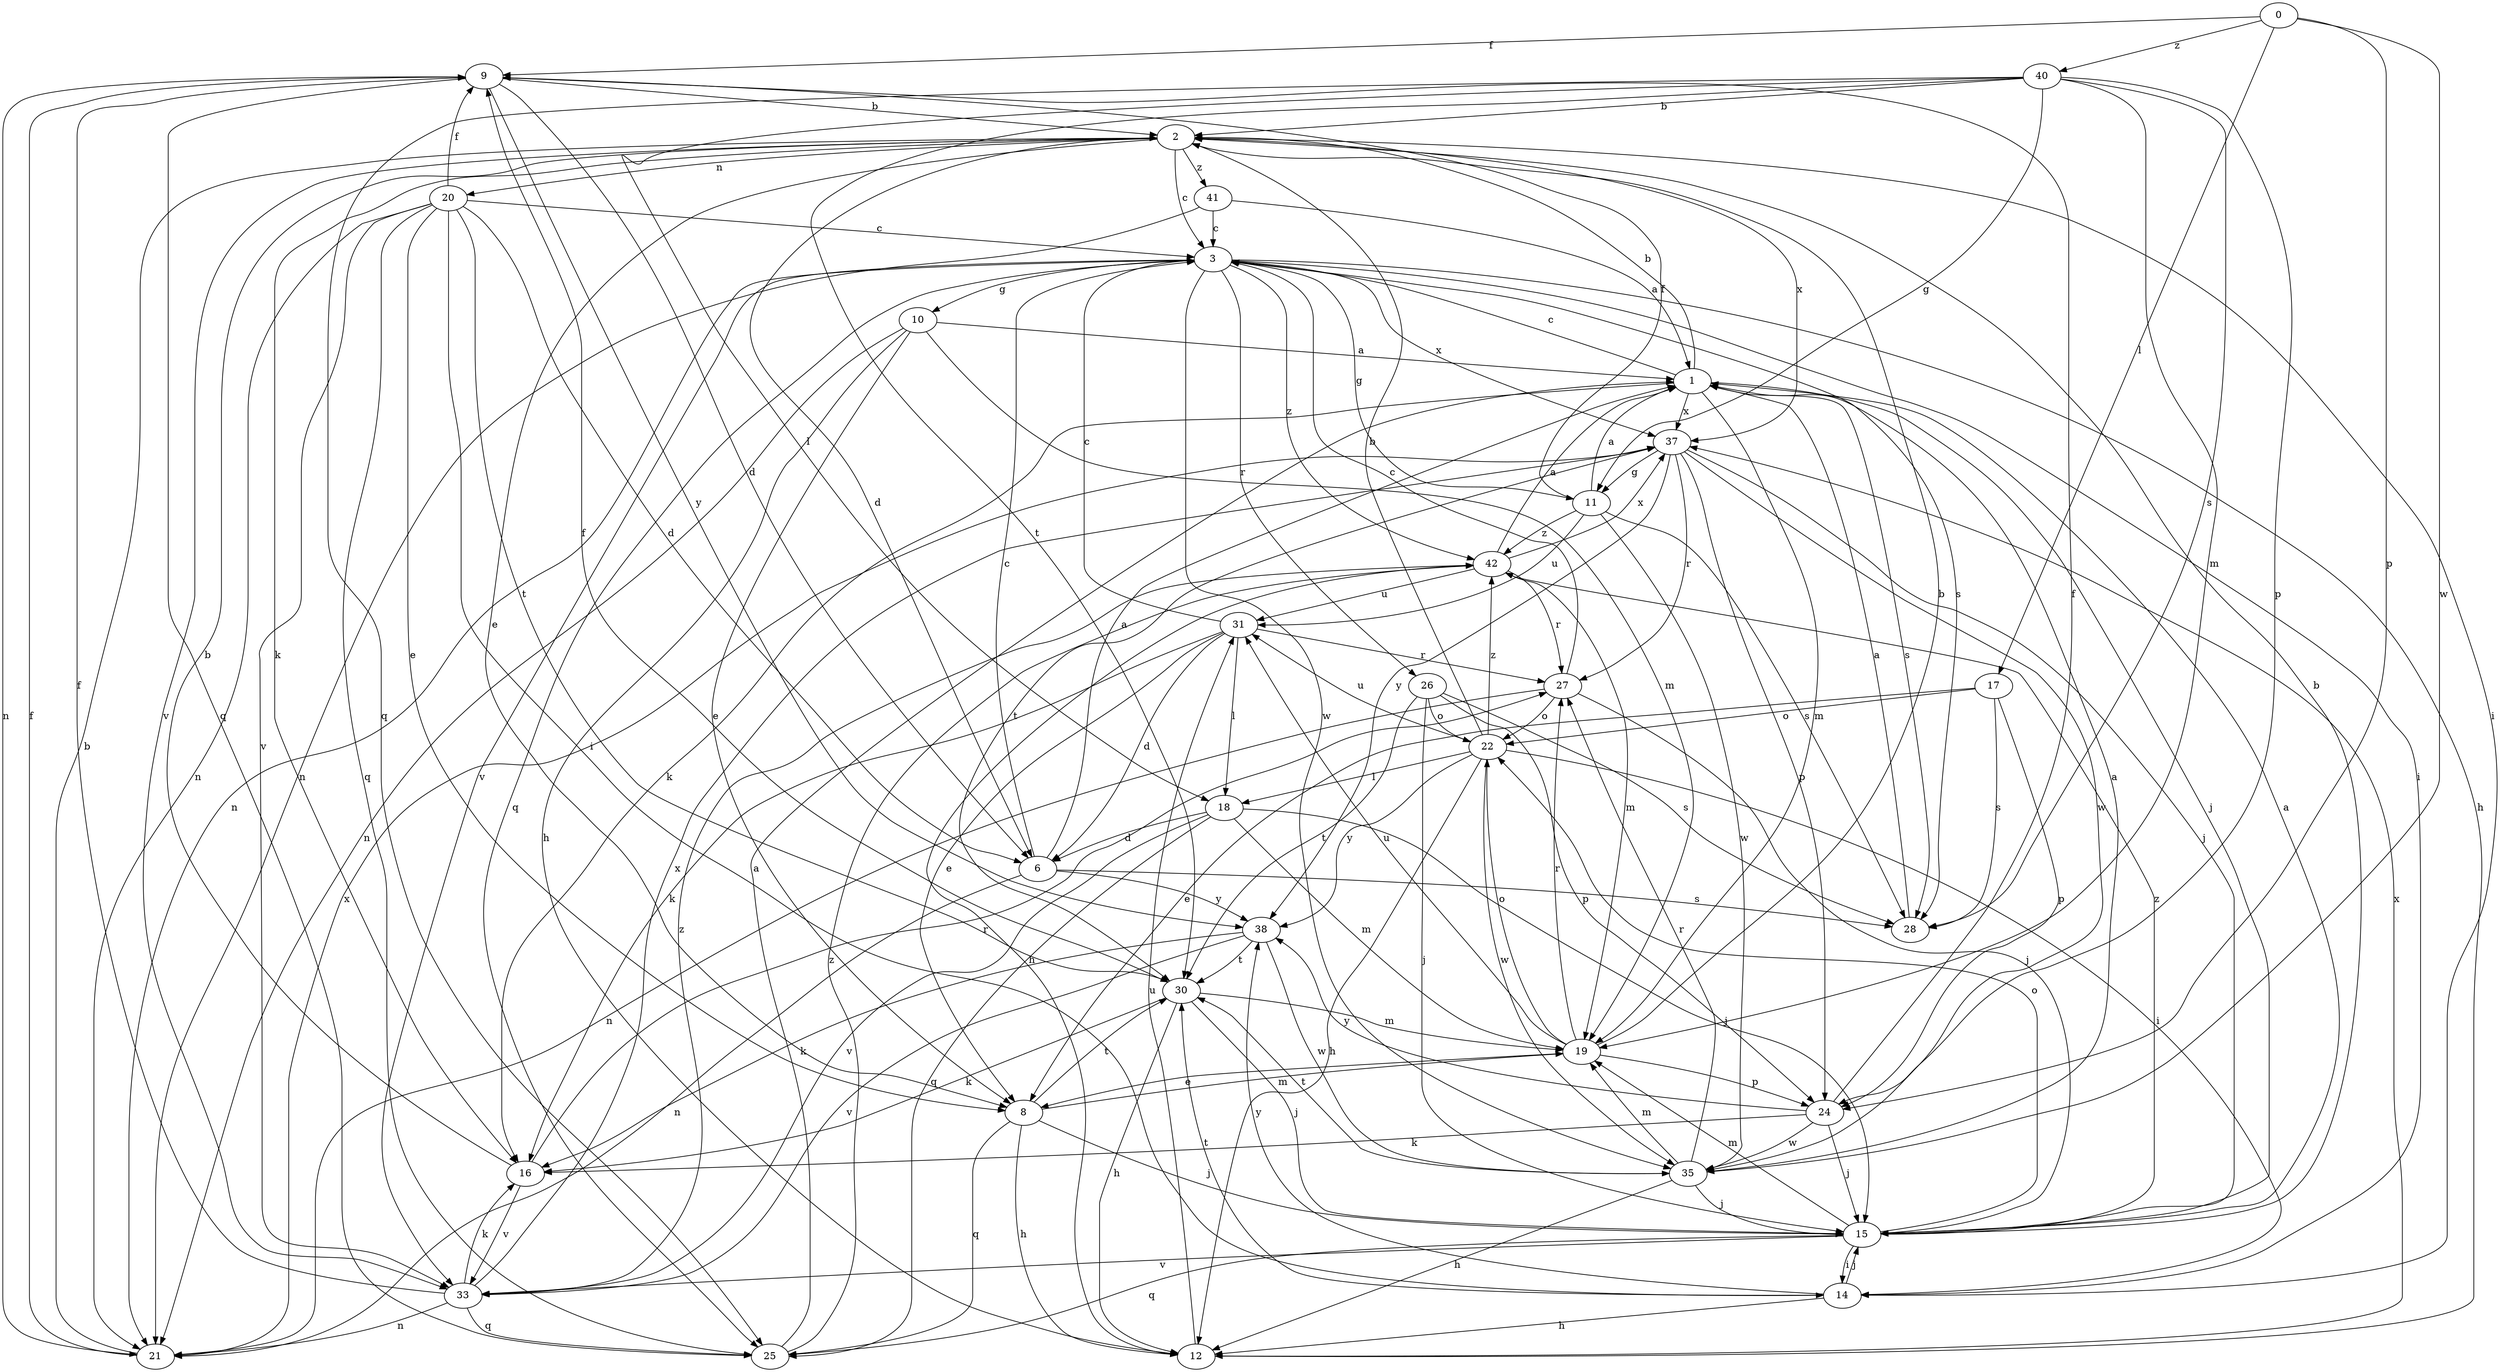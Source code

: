strict digraph  {
0;
1;
2;
3;
6;
8;
9;
10;
11;
12;
14;
15;
16;
17;
18;
19;
20;
21;
22;
24;
25;
26;
27;
28;
30;
31;
33;
35;
37;
38;
40;
41;
42;
0 -> 9  [label=f];
0 -> 17  [label=l];
0 -> 24  [label=p];
0 -> 35  [label=w];
0 -> 40  [label=z];
1 -> 2  [label=b];
1 -> 3  [label=c];
1 -> 15  [label=j];
1 -> 16  [label=k];
1 -> 19  [label=m];
1 -> 28  [label=s];
1 -> 37  [label=x];
2 -> 3  [label=c];
2 -> 6  [label=d];
2 -> 8  [label=e];
2 -> 14  [label=i];
2 -> 16  [label=k];
2 -> 20  [label=n];
2 -> 33  [label=v];
2 -> 37  [label=x];
2 -> 41  [label=z];
3 -> 10  [label=g];
3 -> 11  [label=g];
3 -> 12  [label=h];
3 -> 14  [label=i];
3 -> 21  [label=n];
3 -> 25  [label=q];
3 -> 26  [label=r];
3 -> 28  [label=s];
3 -> 33  [label=v];
3 -> 35  [label=w];
3 -> 37  [label=x];
3 -> 42  [label=z];
6 -> 1  [label=a];
6 -> 3  [label=c];
6 -> 21  [label=n];
6 -> 28  [label=s];
6 -> 38  [label=y];
8 -> 12  [label=h];
8 -> 15  [label=j];
8 -> 19  [label=m];
8 -> 25  [label=q];
8 -> 30  [label=t];
9 -> 2  [label=b];
9 -> 6  [label=d];
9 -> 21  [label=n];
9 -> 25  [label=q];
9 -> 38  [label=y];
10 -> 1  [label=a];
10 -> 8  [label=e];
10 -> 12  [label=h];
10 -> 19  [label=m];
10 -> 21  [label=n];
11 -> 1  [label=a];
11 -> 9  [label=f];
11 -> 28  [label=s];
11 -> 31  [label=u];
11 -> 35  [label=w];
11 -> 42  [label=z];
12 -> 31  [label=u];
12 -> 37  [label=x];
14 -> 12  [label=h];
14 -> 15  [label=j];
14 -> 30  [label=t];
14 -> 38  [label=y];
15 -> 1  [label=a];
15 -> 2  [label=b];
15 -> 14  [label=i];
15 -> 19  [label=m];
15 -> 22  [label=o];
15 -> 25  [label=q];
15 -> 33  [label=v];
15 -> 42  [label=z];
16 -> 2  [label=b];
16 -> 27  [label=r];
16 -> 33  [label=v];
17 -> 8  [label=e];
17 -> 22  [label=o];
17 -> 24  [label=p];
17 -> 28  [label=s];
18 -> 6  [label=d];
18 -> 15  [label=j];
18 -> 19  [label=m];
18 -> 25  [label=q];
18 -> 33  [label=v];
19 -> 2  [label=b];
19 -> 8  [label=e];
19 -> 22  [label=o];
19 -> 24  [label=p];
19 -> 27  [label=r];
19 -> 31  [label=u];
20 -> 3  [label=c];
20 -> 6  [label=d];
20 -> 8  [label=e];
20 -> 9  [label=f];
20 -> 14  [label=i];
20 -> 21  [label=n];
20 -> 25  [label=q];
20 -> 30  [label=t];
20 -> 33  [label=v];
21 -> 2  [label=b];
21 -> 9  [label=f];
21 -> 37  [label=x];
22 -> 2  [label=b];
22 -> 12  [label=h];
22 -> 14  [label=i];
22 -> 18  [label=l];
22 -> 31  [label=u];
22 -> 35  [label=w];
22 -> 38  [label=y];
22 -> 42  [label=z];
24 -> 9  [label=f];
24 -> 15  [label=j];
24 -> 16  [label=k];
24 -> 35  [label=w];
24 -> 38  [label=y];
25 -> 1  [label=a];
25 -> 42  [label=z];
26 -> 15  [label=j];
26 -> 22  [label=o];
26 -> 24  [label=p];
26 -> 28  [label=s];
26 -> 30  [label=t];
27 -> 3  [label=c];
27 -> 15  [label=j];
27 -> 21  [label=n];
27 -> 22  [label=o];
28 -> 1  [label=a];
30 -> 9  [label=f];
30 -> 12  [label=h];
30 -> 15  [label=j];
30 -> 16  [label=k];
30 -> 19  [label=m];
31 -> 3  [label=c];
31 -> 6  [label=d];
31 -> 8  [label=e];
31 -> 16  [label=k];
31 -> 18  [label=l];
31 -> 27  [label=r];
33 -> 9  [label=f];
33 -> 16  [label=k];
33 -> 21  [label=n];
33 -> 25  [label=q];
33 -> 37  [label=x];
33 -> 42  [label=z];
35 -> 1  [label=a];
35 -> 12  [label=h];
35 -> 15  [label=j];
35 -> 19  [label=m];
35 -> 27  [label=r];
35 -> 30  [label=t];
37 -> 11  [label=g];
37 -> 15  [label=j];
37 -> 24  [label=p];
37 -> 27  [label=r];
37 -> 30  [label=t];
37 -> 35  [label=w];
37 -> 38  [label=y];
38 -> 16  [label=k];
38 -> 30  [label=t];
38 -> 33  [label=v];
38 -> 35  [label=w];
40 -> 2  [label=b];
40 -> 11  [label=g];
40 -> 18  [label=l];
40 -> 19  [label=m];
40 -> 24  [label=p];
40 -> 25  [label=q];
40 -> 28  [label=s];
40 -> 30  [label=t];
41 -> 1  [label=a];
41 -> 3  [label=c];
41 -> 21  [label=n];
42 -> 1  [label=a];
42 -> 12  [label=h];
42 -> 19  [label=m];
42 -> 27  [label=r];
42 -> 31  [label=u];
42 -> 37  [label=x];
}
